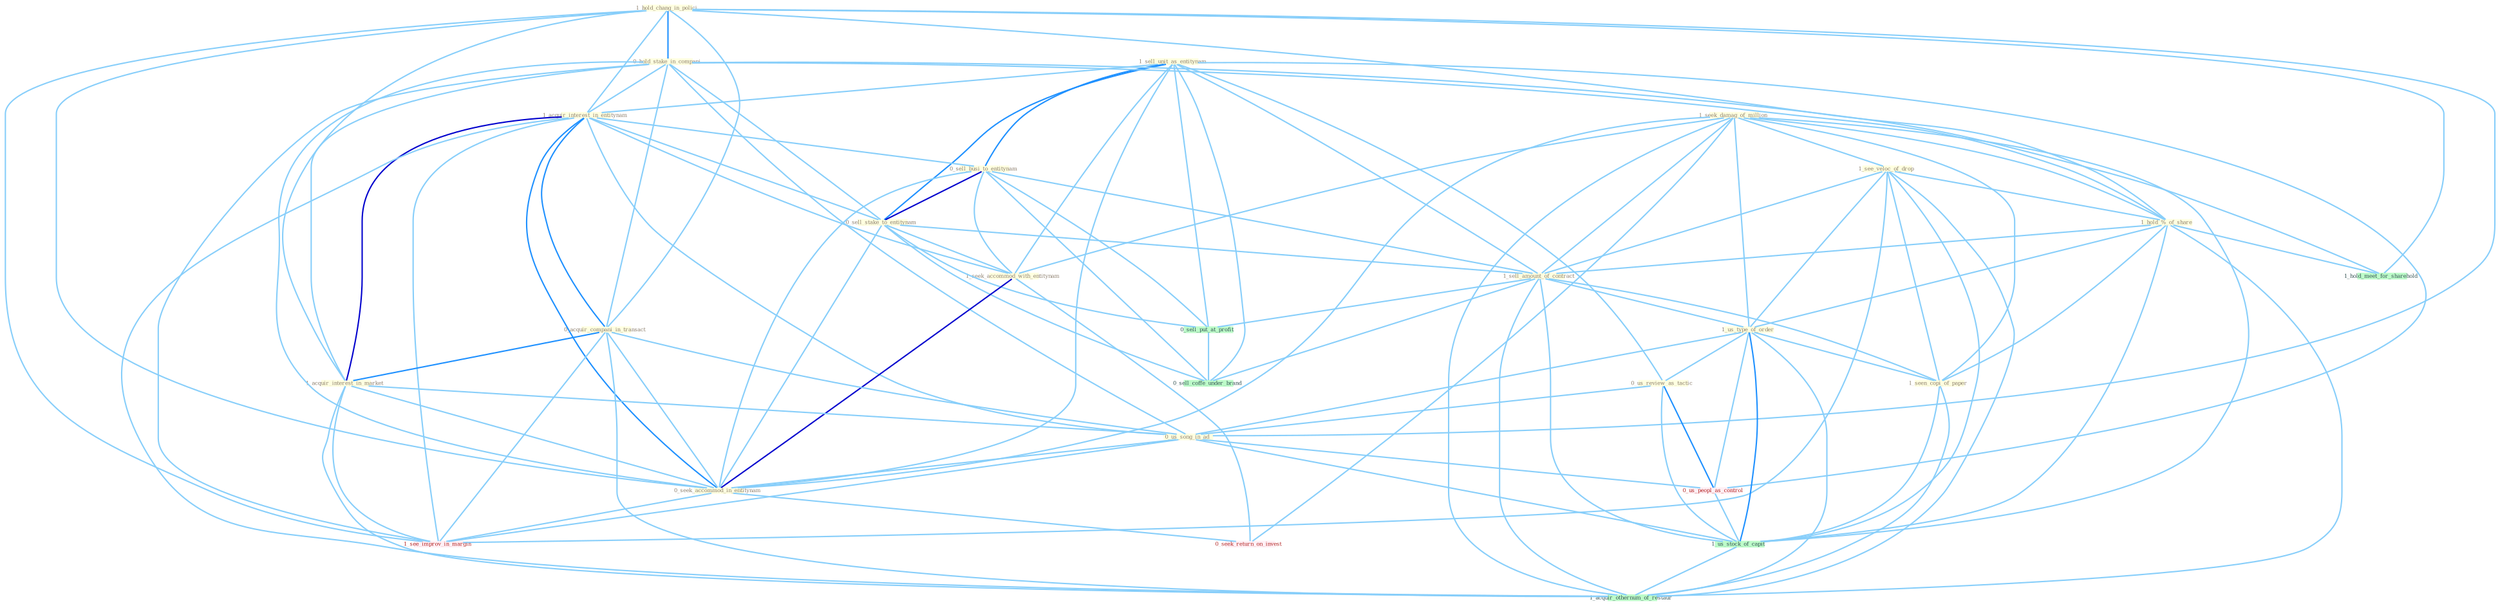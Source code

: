 Graph G{ 
    node
    [shape=polygon,style=filled,width=.5,height=.06,color="#BDFCC9",fixedsize=true,fontsize=4,
    fontcolor="#2f4f4f"];
    {node
    [color="#ffffe0", fontcolor="#8b7d6b"] "1_hold_chang_in_polici " "1_seek_damag_of_million " "1_see_veloc_of_drop " "1_sell_unit_as_entitynam " "0_hold_stake_in_compani " "1_acquir_interest_in_entitynam " "1_hold_%_of_share " "0_sell_busi_to_entitynam " "0_sell_stake_to_entitynam " "1_sell_amount_of_contract " "1_us_type_of_order " "1_seek_accommod_with_entitynam " "0_acquir_compani_in_transact " "1_acquir_interest_in_market " "0_us_review_as_tactic " "1_seen_copi_of_paper " "0_us_song_in_ad " "0_seek_accommod_in_entitynam "}
{node [color="#fff0f5", fontcolor="#b22222"] "0_us_peopl_as_control " "0_seek_return_on_invest " "1_see_improv_in_margin "}
edge [color="#B0E2FF"];

	"1_hold_chang_in_polici " -- "0_hold_stake_in_compani " [w="2", color="#1e90ff" , len=0.8];
	"1_hold_chang_in_polici " -- "1_acquir_interest_in_entitynam " [w="1", color="#87cefa" ];
	"1_hold_chang_in_polici " -- "1_hold_%_of_share " [w="1", color="#87cefa" ];
	"1_hold_chang_in_polici " -- "0_acquir_compani_in_transact " [w="1", color="#87cefa" ];
	"1_hold_chang_in_polici " -- "1_acquir_interest_in_market " [w="1", color="#87cefa" ];
	"1_hold_chang_in_polici " -- "0_us_song_in_ad " [w="1", color="#87cefa" ];
	"1_hold_chang_in_polici " -- "0_seek_accommod_in_entitynam " [w="1", color="#87cefa" ];
	"1_hold_chang_in_polici " -- "1_see_improv_in_margin " [w="1", color="#87cefa" ];
	"1_hold_chang_in_polici " -- "1_hold_meet_for_sharehold " [w="1", color="#87cefa" ];
	"1_seek_damag_of_million " -- "1_see_veloc_of_drop " [w="1", color="#87cefa" ];
	"1_seek_damag_of_million " -- "1_hold_%_of_share " [w="1", color="#87cefa" ];
	"1_seek_damag_of_million " -- "1_sell_amount_of_contract " [w="1", color="#87cefa" ];
	"1_seek_damag_of_million " -- "1_us_type_of_order " [w="1", color="#87cefa" ];
	"1_seek_damag_of_million " -- "1_seek_accommod_with_entitynam " [w="1", color="#87cefa" ];
	"1_seek_damag_of_million " -- "1_seen_copi_of_paper " [w="1", color="#87cefa" ];
	"1_seek_damag_of_million " -- "0_seek_accommod_in_entitynam " [w="1", color="#87cefa" ];
	"1_seek_damag_of_million " -- "0_seek_return_on_invest " [w="1", color="#87cefa" ];
	"1_seek_damag_of_million " -- "1_us_stock_of_capit " [w="1", color="#87cefa" ];
	"1_seek_damag_of_million " -- "1_acquir_othernum_of_restaur " [w="1", color="#87cefa" ];
	"1_see_veloc_of_drop " -- "1_hold_%_of_share " [w="1", color="#87cefa" ];
	"1_see_veloc_of_drop " -- "1_sell_amount_of_contract " [w="1", color="#87cefa" ];
	"1_see_veloc_of_drop " -- "1_us_type_of_order " [w="1", color="#87cefa" ];
	"1_see_veloc_of_drop " -- "1_seen_copi_of_paper " [w="1", color="#87cefa" ];
	"1_see_veloc_of_drop " -- "1_us_stock_of_capit " [w="1", color="#87cefa" ];
	"1_see_veloc_of_drop " -- "1_see_improv_in_margin " [w="1", color="#87cefa" ];
	"1_see_veloc_of_drop " -- "1_acquir_othernum_of_restaur " [w="1", color="#87cefa" ];
	"1_sell_unit_as_entitynam " -- "1_acquir_interest_in_entitynam " [w="1", color="#87cefa" ];
	"1_sell_unit_as_entitynam " -- "0_sell_busi_to_entitynam " [w="2", color="#1e90ff" , len=0.8];
	"1_sell_unit_as_entitynam " -- "0_sell_stake_to_entitynam " [w="2", color="#1e90ff" , len=0.8];
	"1_sell_unit_as_entitynam " -- "1_sell_amount_of_contract " [w="1", color="#87cefa" ];
	"1_sell_unit_as_entitynam " -- "1_seek_accommod_with_entitynam " [w="1", color="#87cefa" ];
	"1_sell_unit_as_entitynam " -- "0_us_review_as_tactic " [w="1", color="#87cefa" ];
	"1_sell_unit_as_entitynam " -- "0_seek_accommod_in_entitynam " [w="1", color="#87cefa" ];
	"1_sell_unit_as_entitynam " -- "0_us_peopl_as_control " [w="1", color="#87cefa" ];
	"1_sell_unit_as_entitynam " -- "0_sell_put_at_profit " [w="1", color="#87cefa" ];
	"1_sell_unit_as_entitynam " -- "0_sell_coffe_under_brand " [w="1", color="#87cefa" ];
	"0_hold_stake_in_compani " -- "1_acquir_interest_in_entitynam " [w="1", color="#87cefa" ];
	"0_hold_stake_in_compani " -- "1_hold_%_of_share " [w="1", color="#87cefa" ];
	"0_hold_stake_in_compani " -- "0_sell_stake_to_entitynam " [w="1", color="#87cefa" ];
	"0_hold_stake_in_compani " -- "0_acquir_compani_in_transact " [w="1", color="#87cefa" ];
	"0_hold_stake_in_compani " -- "1_acquir_interest_in_market " [w="1", color="#87cefa" ];
	"0_hold_stake_in_compani " -- "0_us_song_in_ad " [w="1", color="#87cefa" ];
	"0_hold_stake_in_compani " -- "0_seek_accommod_in_entitynam " [w="1", color="#87cefa" ];
	"0_hold_stake_in_compani " -- "1_see_improv_in_margin " [w="1", color="#87cefa" ];
	"0_hold_stake_in_compani " -- "1_hold_meet_for_sharehold " [w="1", color="#87cefa" ];
	"1_acquir_interest_in_entitynam " -- "0_sell_busi_to_entitynam " [w="1", color="#87cefa" ];
	"1_acquir_interest_in_entitynam " -- "0_sell_stake_to_entitynam " [w="1", color="#87cefa" ];
	"1_acquir_interest_in_entitynam " -- "1_seek_accommod_with_entitynam " [w="1", color="#87cefa" ];
	"1_acquir_interest_in_entitynam " -- "0_acquir_compani_in_transact " [w="2", color="#1e90ff" , len=0.8];
	"1_acquir_interest_in_entitynam " -- "1_acquir_interest_in_market " [w="3", color="#0000cd" , len=0.6];
	"1_acquir_interest_in_entitynam " -- "0_us_song_in_ad " [w="1", color="#87cefa" ];
	"1_acquir_interest_in_entitynam " -- "0_seek_accommod_in_entitynam " [w="2", color="#1e90ff" , len=0.8];
	"1_acquir_interest_in_entitynam " -- "1_see_improv_in_margin " [w="1", color="#87cefa" ];
	"1_acquir_interest_in_entitynam " -- "1_acquir_othernum_of_restaur " [w="1", color="#87cefa" ];
	"1_hold_%_of_share " -- "1_sell_amount_of_contract " [w="1", color="#87cefa" ];
	"1_hold_%_of_share " -- "1_us_type_of_order " [w="1", color="#87cefa" ];
	"1_hold_%_of_share " -- "1_seen_copi_of_paper " [w="1", color="#87cefa" ];
	"1_hold_%_of_share " -- "1_us_stock_of_capit " [w="1", color="#87cefa" ];
	"1_hold_%_of_share " -- "1_hold_meet_for_sharehold " [w="1", color="#87cefa" ];
	"1_hold_%_of_share " -- "1_acquir_othernum_of_restaur " [w="1", color="#87cefa" ];
	"0_sell_busi_to_entitynam " -- "0_sell_stake_to_entitynam " [w="3", color="#0000cd" , len=0.6];
	"0_sell_busi_to_entitynam " -- "1_sell_amount_of_contract " [w="1", color="#87cefa" ];
	"0_sell_busi_to_entitynam " -- "1_seek_accommod_with_entitynam " [w="1", color="#87cefa" ];
	"0_sell_busi_to_entitynam " -- "0_seek_accommod_in_entitynam " [w="1", color="#87cefa" ];
	"0_sell_busi_to_entitynam " -- "0_sell_put_at_profit " [w="1", color="#87cefa" ];
	"0_sell_busi_to_entitynam " -- "0_sell_coffe_under_brand " [w="1", color="#87cefa" ];
	"0_sell_stake_to_entitynam " -- "1_sell_amount_of_contract " [w="1", color="#87cefa" ];
	"0_sell_stake_to_entitynam " -- "1_seek_accommod_with_entitynam " [w="1", color="#87cefa" ];
	"0_sell_stake_to_entitynam " -- "0_seek_accommod_in_entitynam " [w="1", color="#87cefa" ];
	"0_sell_stake_to_entitynam " -- "0_sell_put_at_profit " [w="1", color="#87cefa" ];
	"0_sell_stake_to_entitynam " -- "0_sell_coffe_under_brand " [w="1", color="#87cefa" ];
	"1_sell_amount_of_contract " -- "1_us_type_of_order " [w="1", color="#87cefa" ];
	"1_sell_amount_of_contract " -- "1_seen_copi_of_paper " [w="1", color="#87cefa" ];
	"1_sell_amount_of_contract " -- "0_sell_put_at_profit " [w="1", color="#87cefa" ];
	"1_sell_amount_of_contract " -- "1_us_stock_of_capit " [w="1", color="#87cefa" ];
	"1_sell_amount_of_contract " -- "0_sell_coffe_under_brand " [w="1", color="#87cefa" ];
	"1_sell_amount_of_contract " -- "1_acquir_othernum_of_restaur " [w="1", color="#87cefa" ];
	"1_us_type_of_order " -- "0_us_review_as_tactic " [w="1", color="#87cefa" ];
	"1_us_type_of_order " -- "1_seen_copi_of_paper " [w="1", color="#87cefa" ];
	"1_us_type_of_order " -- "0_us_song_in_ad " [w="1", color="#87cefa" ];
	"1_us_type_of_order " -- "0_us_peopl_as_control " [w="1", color="#87cefa" ];
	"1_us_type_of_order " -- "1_us_stock_of_capit " [w="2", color="#1e90ff" , len=0.8];
	"1_us_type_of_order " -- "1_acquir_othernum_of_restaur " [w="1", color="#87cefa" ];
	"1_seek_accommod_with_entitynam " -- "0_seek_accommod_in_entitynam " [w="3", color="#0000cd" , len=0.6];
	"1_seek_accommod_with_entitynam " -- "0_seek_return_on_invest " [w="1", color="#87cefa" ];
	"0_acquir_compani_in_transact " -- "1_acquir_interest_in_market " [w="2", color="#1e90ff" , len=0.8];
	"0_acquir_compani_in_transact " -- "0_us_song_in_ad " [w="1", color="#87cefa" ];
	"0_acquir_compani_in_transact " -- "0_seek_accommod_in_entitynam " [w="1", color="#87cefa" ];
	"0_acquir_compani_in_transact " -- "1_see_improv_in_margin " [w="1", color="#87cefa" ];
	"0_acquir_compani_in_transact " -- "1_acquir_othernum_of_restaur " [w="1", color="#87cefa" ];
	"1_acquir_interest_in_market " -- "0_us_song_in_ad " [w="1", color="#87cefa" ];
	"1_acquir_interest_in_market " -- "0_seek_accommod_in_entitynam " [w="1", color="#87cefa" ];
	"1_acquir_interest_in_market " -- "1_see_improv_in_margin " [w="1", color="#87cefa" ];
	"1_acquir_interest_in_market " -- "1_acquir_othernum_of_restaur " [w="1", color="#87cefa" ];
	"0_us_review_as_tactic " -- "0_us_song_in_ad " [w="1", color="#87cefa" ];
	"0_us_review_as_tactic " -- "0_us_peopl_as_control " [w="2", color="#1e90ff" , len=0.8];
	"0_us_review_as_tactic " -- "1_us_stock_of_capit " [w="1", color="#87cefa" ];
	"1_seen_copi_of_paper " -- "1_us_stock_of_capit " [w="1", color="#87cefa" ];
	"1_seen_copi_of_paper " -- "1_acquir_othernum_of_restaur " [w="1", color="#87cefa" ];
	"0_us_song_in_ad " -- "0_seek_accommod_in_entitynam " [w="1", color="#87cefa" ];
	"0_us_song_in_ad " -- "0_us_peopl_as_control " [w="1", color="#87cefa" ];
	"0_us_song_in_ad " -- "1_us_stock_of_capit " [w="1", color="#87cefa" ];
	"0_us_song_in_ad " -- "1_see_improv_in_margin " [w="1", color="#87cefa" ];
	"0_seek_accommod_in_entitynam " -- "0_seek_return_on_invest " [w="1", color="#87cefa" ];
	"0_seek_accommod_in_entitynam " -- "1_see_improv_in_margin " [w="1", color="#87cefa" ];
	"0_us_peopl_as_control " -- "1_us_stock_of_capit " [w="1", color="#87cefa" ];
	"0_sell_put_at_profit " -- "0_sell_coffe_under_brand " [w="1", color="#87cefa" ];
	"1_us_stock_of_capit " -- "1_acquir_othernum_of_restaur " [w="1", color="#87cefa" ];
}